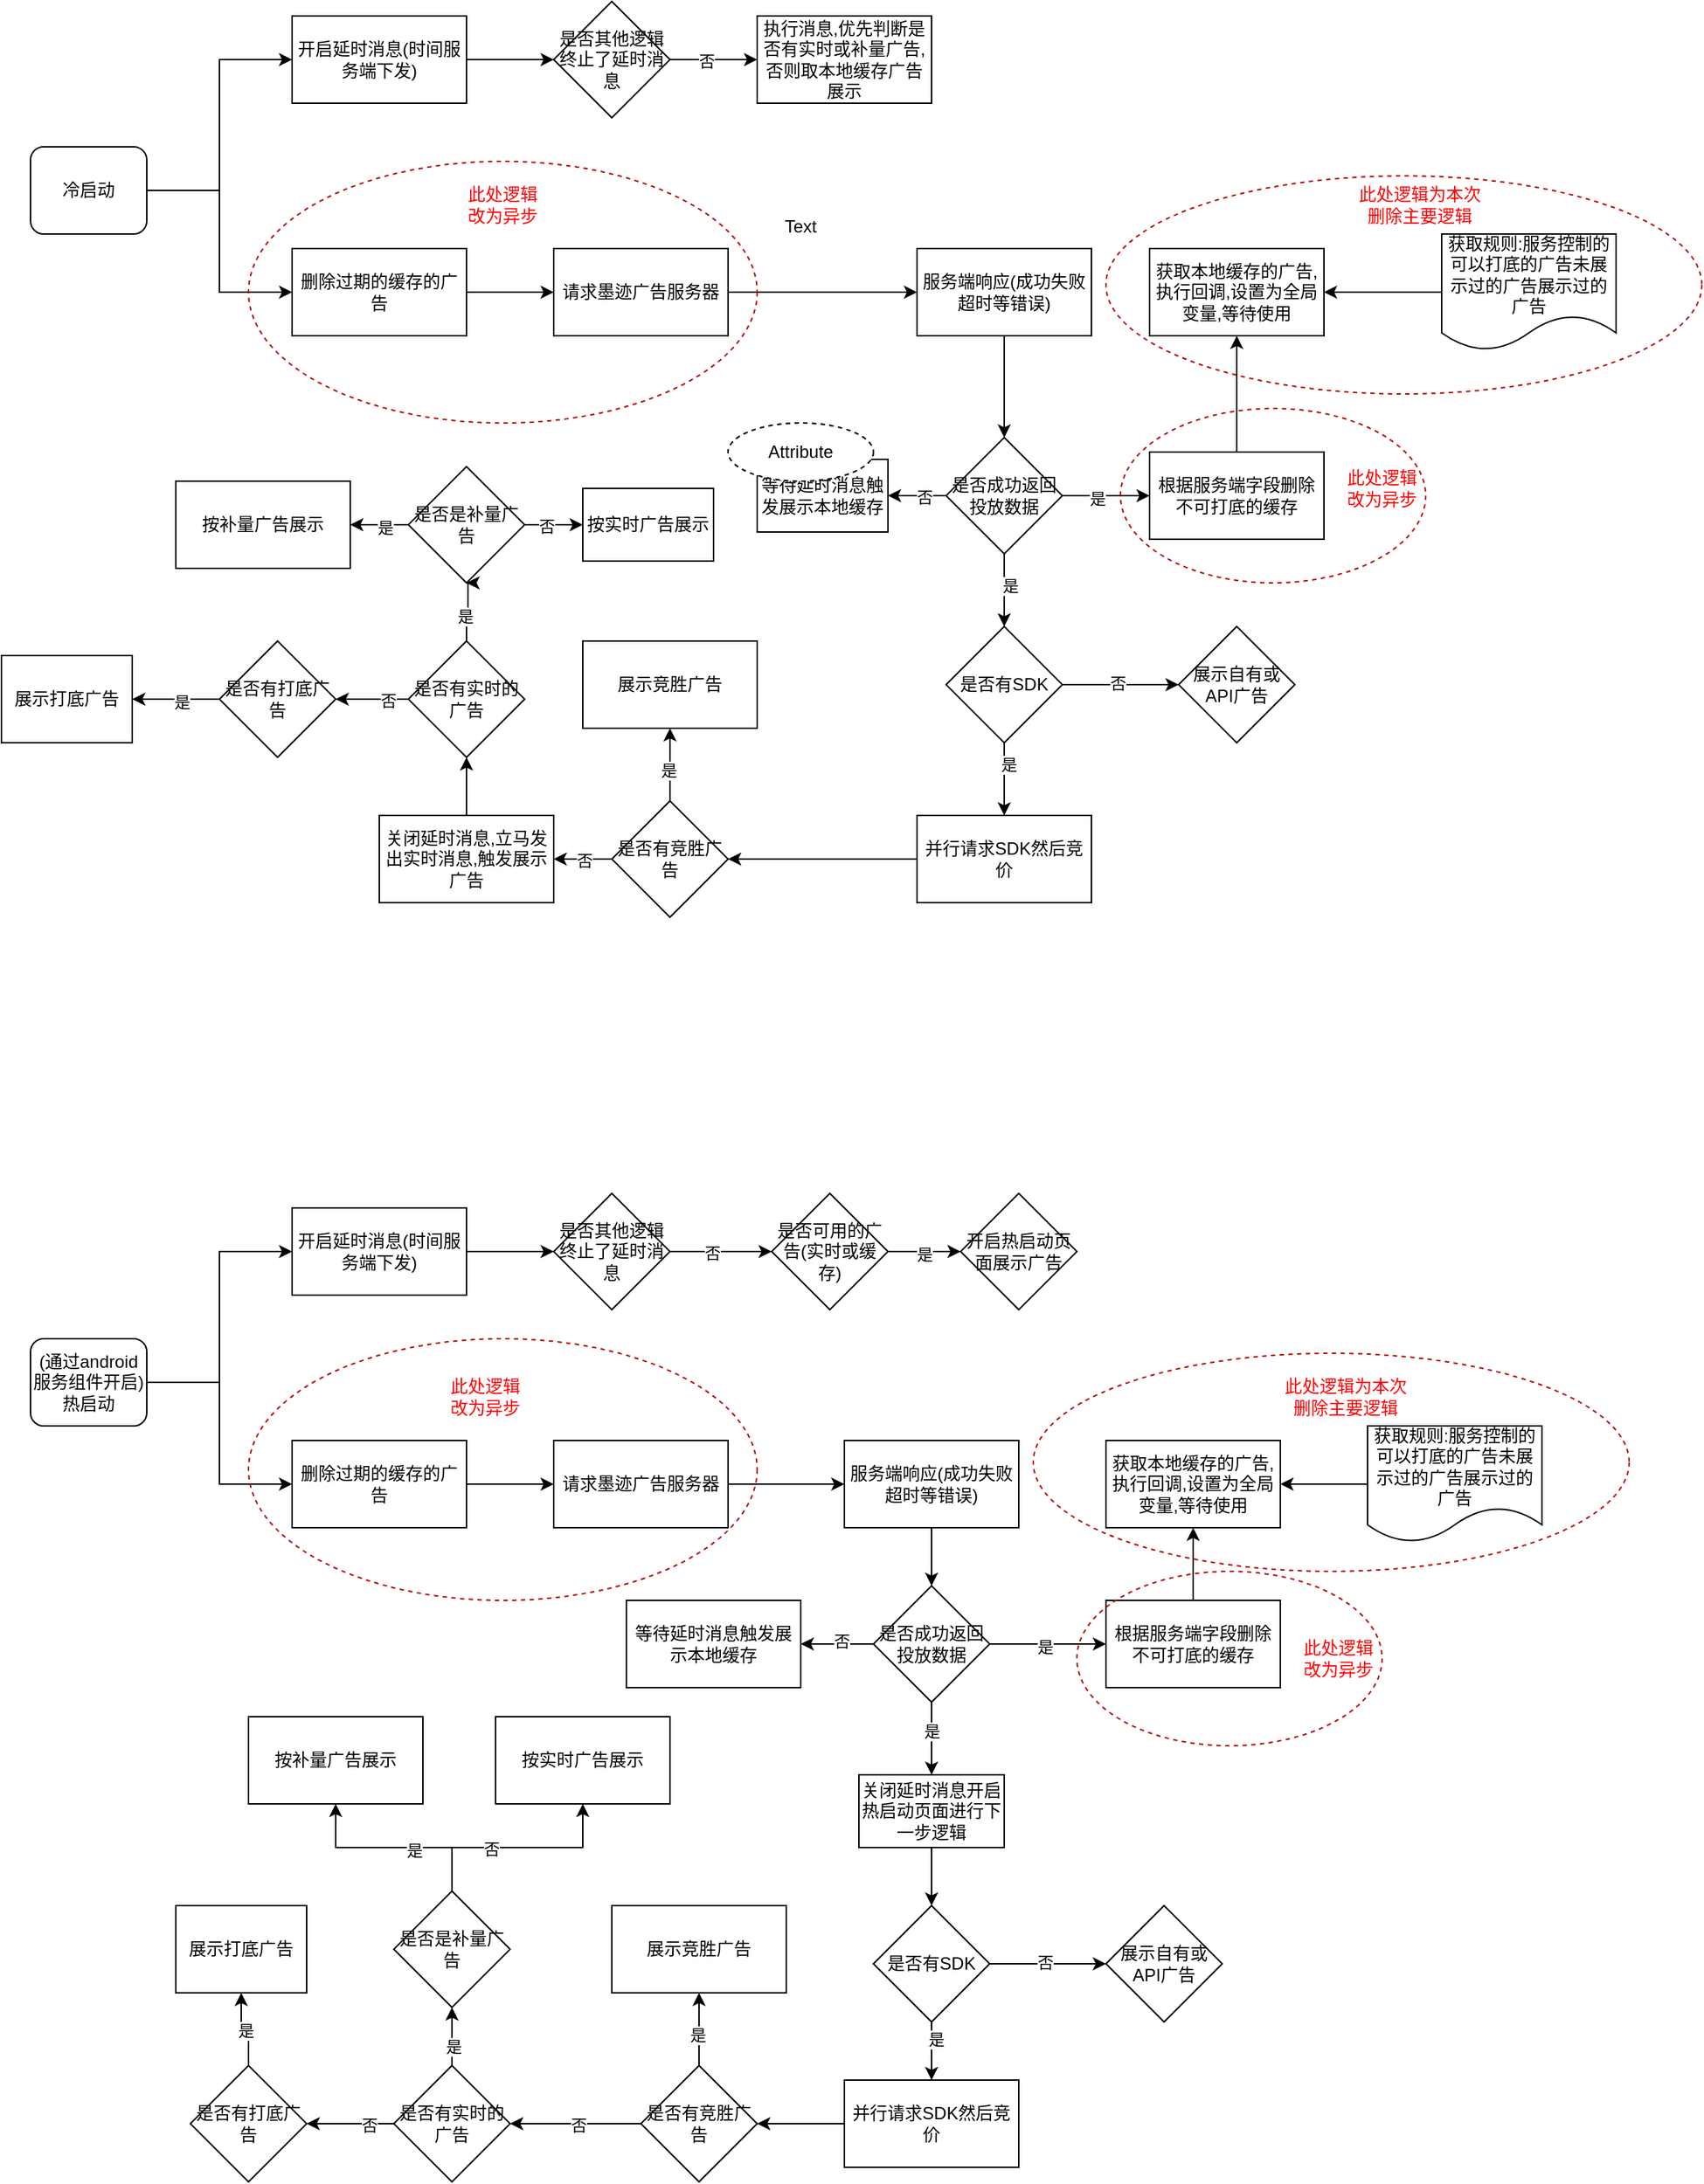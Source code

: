 <mxfile version="21.7.5" type="github">
  <diagram name="第 1 页" id="FTbz0e3pOwdENS1Vb9-P">
    <mxGraphModel dx="1331" dy="771" grid="1" gridSize="10" guides="1" tooltips="1" connect="1" arrows="1" fold="1" page="1" pageScale="1" pageWidth="827" pageHeight="1169" math="0" shadow="0">
      <root>
        <mxCell id="0" />
        <mxCell id="1" parent="0" />
        <mxCell id="DTeoqs4xQ5DBu7QQbc9a-3" style="edgeStyle=orthogonalEdgeStyle;rounded=0;orthogonalLoop=1;jettySize=auto;html=1;entryX=0;entryY=0.5;entryDx=0;entryDy=0;" edge="1" parent="1" source="DTeoqs4xQ5DBu7QQbc9a-1" target="DTeoqs4xQ5DBu7QQbc9a-2">
          <mxGeometry relative="1" as="geometry" />
        </mxCell>
        <mxCell id="DTeoqs4xQ5DBu7QQbc9a-8" style="edgeStyle=orthogonalEdgeStyle;rounded=0;orthogonalLoop=1;jettySize=auto;html=1;entryX=0;entryY=0.5;entryDx=0;entryDy=0;" edge="1" parent="1" source="DTeoqs4xQ5DBu7QQbc9a-1" target="DTeoqs4xQ5DBu7QQbc9a-6">
          <mxGeometry relative="1" as="geometry" />
        </mxCell>
        <mxCell id="DTeoqs4xQ5DBu7QQbc9a-1" value="冷启动" style="rounded=1;whiteSpace=wrap;html=1;" vertex="1" parent="1">
          <mxGeometry x="70" y="260" width="80" height="60" as="geometry" />
        </mxCell>
        <mxCell id="DTeoqs4xQ5DBu7QQbc9a-12" value="" style="edgeStyle=orthogonalEdgeStyle;rounded=0;orthogonalLoop=1;jettySize=auto;html=1;" edge="1" parent="1" source="DTeoqs4xQ5DBu7QQbc9a-2" target="DTeoqs4xQ5DBu7QQbc9a-11">
          <mxGeometry relative="1" as="geometry" />
        </mxCell>
        <mxCell id="DTeoqs4xQ5DBu7QQbc9a-2" value="删除过期的缓存的广告" style="rounded=0;whiteSpace=wrap;html=1;" vertex="1" parent="1">
          <mxGeometry x="250" y="330" width="120" height="60" as="geometry" />
        </mxCell>
        <mxCell id="DTeoqs4xQ5DBu7QQbc9a-71" value="" style="edgeStyle=orthogonalEdgeStyle;rounded=0;orthogonalLoop=1;jettySize=auto;html=1;" edge="1" parent="1" source="DTeoqs4xQ5DBu7QQbc9a-6" target="DTeoqs4xQ5DBu7QQbc9a-70">
          <mxGeometry relative="1" as="geometry" />
        </mxCell>
        <mxCell id="DTeoqs4xQ5DBu7QQbc9a-6" value="开启延时消息(时间服务端下发)" style="rounded=0;whiteSpace=wrap;html=1;" vertex="1" parent="1">
          <mxGeometry x="250" y="170" width="120" height="60" as="geometry" />
        </mxCell>
        <mxCell id="DTeoqs4xQ5DBu7QQbc9a-14" value="" style="edgeStyle=orthogonalEdgeStyle;rounded=0;orthogonalLoop=1;jettySize=auto;html=1;" edge="1" parent="1" source="DTeoqs4xQ5DBu7QQbc9a-11" target="DTeoqs4xQ5DBu7QQbc9a-13">
          <mxGeometry relative="1" as="geometry" />
        </mxCell>
        <mxCell id="DTeoqs4xQ5DBu7QQbc9a-11" value="请求墨迹广告服务器" style="whiteSpace=wrap;html=1;rounded=0;" vertex="1" parent="1">
          <mxGeometry x="430" y="330" width="120" height="60" as="geometry" />
        </mxCell>
        <mxCell id="DTeoqs4xQ5DBu7QQbc9a-26" value="" style="edgeStyle=orthogonalEdgeStyle;rounded=0;orthogonalLoop=1;jettySize=auto;html=1;" edge="1" parent="1" source="DTeoqs4xQ5DBu7QQbc9a-13" target="DTeoqs4xQ5DBu7QQbc9a-25">
          <mxGeometry relative="1" as="geometry" />
        </mxCell>
        <mxCell id="DTeoqs4xQ5DBu7QQbc9a-13" value="服务端响应(成功失败超时等错误)" style="whiteSpace=wrap;html=1;rounded=0;" vertex="1" parent="1">
          <mxGeometry x="680" y="330" width="120" height="60" as="geometry" />
        </mxCell>
        <mxCell id="DTeoqs4xQ5DBu7QQbc9a-17" value="获取本地缓存的广告,执行回调,设置为全局变量,等待使用" style="whiteSpace=wrap;html=1;rounded=0;" vertex="1" parent="1">
          <mxGeometry x="840" y="330" width="120" height="60" as="geometry" />
        </mxCell>
        <mxCell id="DTeoqs4xQ5DBu7QQbc9a-20" style="edgeStyle=orthogonalEdgeStyle;rounded=0;orthogonalLoop=1;jettySize=auto;html=1;entryX=1;entryY=0.5;entryDx=0;entryDy=0;" edge="1" parent="1" source="DTeoqs4xQ5DBu7QQbc9a-19" target="DTeoqs4xQ5DBu7QQbc9a-17">
          <mxGeometry relative="1" as="geometry" />
        </mxCell>
        <mxCell id="DTeoqs4xQ5DBu7QQbc9a-19" value="获取规则:服务控制的可以打底的广告未展示过的广告展示过的广告" style="shape=document;whiteSpace=wrap;html=1;boundedLbl=1;" vertex="1" parent="1">
          <mxGeometry x="1041" y="320" width="120" height="80" as="geometry" />
        </mxCell>
        <mxCell id="DTeoqs4xQ5DBu7QQbc9a-34" style="edgeStyle=orthogonalEdgeStyle;rounded=0;orthogonalLoop=1;jettySize=auto;html=1;entryX=0.5;entryY=0;entryDx=0;entryDy=0;" edge="1" parent="1" source="DTeoqs4xQ5DBu7QQbc9a-25" target="DTeoqs4xQ5DBu7QQbc9a-33">
          <mxGeometry relative="1" as="geometry" />
        </mxCell>
        <mxCell id="DTeoqs4xQ5DBu7QQbc9a-35" value="是" style="edgeLabel;html=1;align=center;verticalAlign=middle;resizable=0;points=[];" vertex="1" connectable="0" parent="DTeoqs4xQ5DBu7QQbc9a-34">
          <mxGeometry x="-0.12" y="4" relative="1" as="geometry">
            <mxPoint as="offset" />
          </mxGeometry>
        </mxCell>
        <mxCell id="DTeoqs4xQ5DBu7QQbc9a-158" value="" style="edgeStyle=orthogonalEdgeStyle;rounded=0;orthogonalLoop=1;jettySize=auto;html=1;" edge="1" parent="1" source="DTeoqs4xQ5DBu7QQbc9a-25" target="DTeoqs4xQ5DBu7QQbc9a-27">
          <mxGeometry relative="1" as="geometry" />
        </mxCell>
        <mxCell id="DTeoqs4xQ5DBu7QQbc9a-159" value="否" style="edgeLabel;html=1;align=center;verticalAlign=middle;resizable=0;points=[];" vertex="1" connectable="0" parent="DTeoqs4xQ5DBu7QQbc9a-158">
          <mxGeometry x="-0.256" y="1" relative="1" as="geometry">
            <mxPoint as="offset" />
          </mxGeometry>
        </mxCell>
        <mxCell id="DTeoqs4xQ5DBu7QQbc9a-161" value="" style="edgeStyle=orthogonalEdgeStyle;rounded=0;orthogonalLoop=1;jettySize=auto;html=1;" edge="1" parent="1" source="DTeoqs4xQ5DBu7QQbc9a-25" target="DTeoqs4xQ5DBu7QQbc9a-160">
          <mxGeometry relative="1" as="geometry" />
        </mxCell>
        <mxCell id="DTeoqs4xQ5DBu7QQbc9a-162" value="是" style="edgeLabel;html=1;align=center;verticalAlign=middle;resizable=0;points=[];" vertex="1" connectable="0" parent="DTeoqs4xQ5DBu7QQbc9a-161">
          <mxGeometry x="-0.2" y="-2" relative="1" as="geometry">
            <mxPoint as="offset" />
          </mxGeometry>
        </mxCell>
        <mxCell id="DTeoqs4xQ5DBu7QQbc9a-25" value="是否成功返回投放数据" style="rhombus;whiteSpace=wrap;html=1;rounded=0;" vertex="1" parent="1">
          <mxGeometry x="700" y="460" width="80" height="80" as="geometry" />
        </mxCell>
        <mxCell id="DTeoqs4xQ5DBu7QQbc9a-27" value="等待延时消息触发展示本地缓存" style="whiteSpace=wrap;html=1;rounded=0;" vertex="1" parent="1">
          <mxGeometry x="570" y="475" width="90" height="50" as="geometry" />
        </mxCell>
        <mxCell id="DTeoqs4xQ5DBu7QQbc9a-37" value="" style="edgeStyle=orthogonalEdgeStyle;rounded=0;orthogonalLoop=1;jettySize=auto;html=1;" edge="1" parent="1" source="DTeoqs4xQ5DBu7QQbc9a-33" target="DTeoqs4xQ5DBu7QQbc9a-36">
          <mxGeometry relative="1" as="geometry" />
        </mxCell>
        <mxCell id="DTeoqs4xQ5DBu7QQbc9a-38" value="否" style="edgeLabel;html=1;align=center;verticalAlign=middle;resizable=0;points=[];" vertex="1" connectable="0" parent="DTeoqs4xQ5DBu7QQbc9a-37">
          <mxGeometry x="-0.05" y="1" relative="1" as="geometry">
            <mxPoint as="offset" />
          </mxGeometry>
        </mxCell>
        <mxCell id="DTeoqs4xQ5DBu7QQbc9a-40" value="" style="edgeStyle=orthogonalEdgeStyle;rounded=0;orthogonalLoop=1;jettySize=auto;html=1;" edge="1" parent="1" source="DTeoqs4xQ5DBu7QQbc9a-33" target="DTeoqs4xQ5DBu7QQbc9a-39">
          <mxGeometry relative="1" as="geometry" />
        </mxCell>
        <mxCell id="DTeoqs4xQ5DBu7QQbc9a-41" value="是" style="edgeLabel;html=1;align=center;verticalAlign=middle;resizable=0;points=[];" vertex="1" connectable="0" parent="DTeoqs4xQ5DBu7QQbc9a-40">
          <mxGeometry x="-0.4" y="3" relative="1" as="geometry">
            <mxPoint as="offset" />
          </mxGeometry>
        </mxCell>
        <mxCell id="DTeoqs4xQ5DBu7QQbc9a-33" value="是否有SDK" style="rhombus;whiteSpace=wrap;html=1;" vertex="1" parent="1">
          <mxGeometry x="700" y="590" width="80" height="80" as="geometry" />
        </mxCell>
        <mxCell id="DTeoqs4xQ5DBu7QQbc9a-36" value="展示自有或API广告" style="rhombus;whiteSpace=wrap;html=1;" vertex="1" parent="1">
          <mxGeometry x="860" y="590" width="80" height="80" as="geometry" />
        </mxCell>
        <mxCell id="DTeoqs4xQ5DBu7QQbc9a-43" value="" style="edgeStyle=orthogonalEdgeStyle;rounded=0;orthogonalLoop=1;jettySize=auto;html=1;" edge="1" parent="1" source="DTeoqs4xQ5DBu7QQbc9a-39" target="DTeoqs4xQ5DBu7QQbc9a-42">
          <mxGeometry relative="1" as="geometry" />
        </mxCell>
        <mxCell id="DTeoqs4xQ5DBu7QQbc9a-39" value="并行请求SDK然后竞价" style="whiteSpace=wrap;html=1;" vertex="1" parent="1">
          <mxGeometry x="680" y="720" width="120" height="60" as="geometry" />
        </mxCell>
        <mxCell id="DTeoqs4xQ5DBu7QQbc9a-45" value="" style="edgeStyle=orthogonalEdgeStyle;rounded=0;orthogonalLoop=1;jettySize=auto;html=1;" edge="1" parent="1" source="DTeoqs4xQ5DBu7QQbc9a-42" target="DTeoqs4xQ5DBu7QQbc9a-44">
          <mxGeometry relative="1" as="geometry" />
        </mxCell>
        <mxCell id="DTeoqs4xQ5DBu7QQbc9a-46" value="是" style="edgeLabel;html=1;align=center;verticalAlign=middle;resizable=0;points=[];" vertex="1" connectable="0" parent="DTeoqs4xQ5DBu7QQbc9a-45">
          <mxGeometry x="-0.16" y="1" relative="1" as="geometry">
            <mxPoint as="offset" />
          </mxGeometry>
        </mxCell>
        <mxCell id="DTeoqs4xQ5DBu7QQbc9a-48" value="" style="edgeStyle=orthogonalEdgeStyle;rounded=0;orthogonalLoop=1;jettySize=auto;html=1;entryX=1;entryY=0.5;entryDx=0;entryDy=0;" edge="1" parent="1" source="DTeoqs4xQ5DBu7QQbc9a-42" target="DTeoqs4xQ5DBu7QQbc9a-50">
          <mxGeometry relative="1" as="geometry">
            <mxPoint x="430" y="750" as="targetPoint" />
          </mxGeometry>
        </mxCell>
        <mxCell id="DTeoqs4xQ5DBu7QQbc9a-49" value="否" style="edgeLabel;html=1;align=center;verticalAlign=middle;resizable=0;points=[];" vertex="1" connectable="0" parent="DTeoqs4xQ5DBu7QQbc9a-48">
          <mxGeometry x="-0.05" y="1" relative="1" as="geometry">
            <mxPoint as="offset" />
          </mxGeometry>
        </mxCell>
        <mxCell id="DTeoqs4xQ5DBu7QQbc9a-42" value="是否有竞胜广告" style="rhombus;whiteSpace=wrap;html=1;" vertex="1" parent="1">
          <mxGeometry x="470" y="710" width="80" height="80" as="geometry" />
        </mxCell>
        <mxCell id="DTeoqs4xQ5DBu7QQbc9a-44" value="展示竞胜广告" style="whiteSpace=wrap;html=1;" vertex="1" parent="1">
          <mxGeometry x="450" y="600" width="120" height="60" as="geometry" />
        </mxCell>
        <mxCell id="DTeoqs4xQ5DBu7QQbc9a-52" value="" style="edgeStyle=orthogonalEdgeStyle;rounded=0;orthogonalLoop=1;jettySize=auto;html=1;" edge="1" parent="1" source="DTeoqs4xQ5DBu7QQbc9a-50" target="DTeoqs4xQ5DBu7QQbc9a-51">
          <mxGeometry relative="1" as="geometry" />
        </mxCell>
        <mxCell id="DTeoqs4xQ5DBu7QQbc9a-50" value="关闭延时消息,立马发出实时消息,触发展示广告" style="rounded=0;whiteSpace=wrap;html=1;" vertex="1" parent="1">
          <mxGeometry x="310" y="720" width="120" height="60" as="geometry" />
        </mxCell>
        <mxCell id="DTeoqs4xQ5DBu7QQbc9a-54" value="" style="edgeStyle=orthogonalEdgeStyle;rounded=0;orthogonalLoop=1;jettySize=auto;html=1;entryX=0.5;entryY=1;entryDx=0;entryDy=0;" edge="1" parent="1" source="DTeoqs4xQ5DBu7QQbc9a-51" target="DTeoqs4xQ5DBu7QQbc9a-56">
          <mxGeometry relative="1" as="geometry">
            <mxPoint x="370" y="560" as="targetPoint" />
            <Array as="points">
              <mxPoint x="370" y="580" />
              <mxPoint x="371" y="580" />
            </Array>
          </mxGeometry>
        </mxCell>
        <mxCell id="DTeoqs4xQ5DBu7QQbc9a-55" value="是" style="edgeLabel;html=1;align=center;verticalAlign=middle;resizable=0;points=[];" vertex="1" connectable="0" parent="DTeoqs4xQ5DBu7QQbc9a-54">
          <mxGeometry x="-0.2" y="1" relative="1" as="geometry">
            <mxPoint as="offset" />
          </mxGeometry>
        </mxCell>
        <mxCell id="DTeoqs4xQ5DBu7QQbc9a-64" value="" style="edgeStyle=orthogonalEdgeStyle;rounded=0;orthogonalLoop=1;jettySize=auto;html=1;" edge="1" parent="1" source="DTeoqs4xQ5DBu7QQbc9a-51" target="DTeoqs4xQ5DBu7QQbc9a-63">
          <mxGeometry relative="1" as="geometry" />
        </mxCell>
        <mxCell id="DTeoqs4xQ5DBu7QQbc9a-65" value="否" style="edgeLabel;html=1;align=center;verticalAlign=middle;resizable=0;points=[];" vertex="1" connectable="0" parent="DTeoqs4xQ5DBu7QQbc9a-64">
          <mxGeometry x="-0.44" y="1" relative="1" as="geometry">
            <mxPoint as="offset" />
          </mxGeometry>
        </mxCell>
        <mxCell id="DTeoqs4xQ5DBu7QQbc9a-51" value="是否有实时的广告" style="rhombus;whiteSpace=wrap;html=1;rounded=0;" vertex="1" parent="1">
          <mxGeometry x="330" y="600" width="80" height="80" as="geometry" />
        </mxCell>
        <mxCell id="DTeoqs4xQ5DBu7QQbc9a-58" value="" style="edgeStyle=orthogonalEdgeStyle;rounded=0;orthogonalLoop=1;jettySize=auto;html=1;" edge="1" parent="1" source="DTeoqs4xQ5DBu7QQbc9a-56" target="DTeoqs4xQ5DBu7QQbc9a-57">
          <mxGeometry relative="1" as="geometry" />
        </mxCell>
        <mxCell id="DTeoqs4xQ5DBu7QQbc9a-59" value="是" style="edgeLabel;html=1;align=center;verticalAlign=middle;resizable=0;points=[];" vertex="1" connectable="0" parent="DTeoqs4xQ5DBu7QQbc9a-58">
          <mxGeometry x="-0.2" y="2" relative="1" as="geometry">
            <mxPoint as="offset" />
          </mxGeometry>
        </mxCell>
        <mxCell id="DTeoqs4xQ5DBu7QQbc9a-61" value="" style="edgeStyle=orthogonalEdgeStyle;rounded=0;orthogonalLoop=1;jettySize=auto;html=1;" edge="1" parent="1" source="DTeoqs4xQ5DBu7QQbc9a-56" target="DTeoqs4xQ5DBu7QQbc9a-60">
          <mxGeometry relative="1" as="geometry" />
        </mxCell>
        <mxCell id="DTeoqs4xQ5DBu7QQbc9a-62" value="否" style="edgeLabel;html=1;align=center;verticalAlign=middle;resizable=0;points=[];" vertex="1" connectable="0" parent="DTeoqs4xQ5DBu7QQbc9a-61">
          <mxGeometry x="-0.25" y="-1" relative="1" as="geometry">
            <mxPoint as="offset" />
          </mxGeometry>
        </mxCell>
        <mxCell id="DTeoqs4xQ5DBu7QQbc9a-56" value="是否是补量广告" style="rhombus;whiteSpace=wrap;html=1;" vertex="1" parent="1">
          <mxGeometry x="330" y="480" width="80" height="80" as="geometry" />
        </mxCell>
        <mxCell id="DTeoqs4xQ5DBu7QQbc9a-57" value="按补量广告展示" style="whiteSpace=wrap;html=1;" vertex="1" parent="1">
          <mxGeometry x="170" y="490" width="120" height="60" as="geometry" />
        </mxCell>
        <mxCell id="DTeoqs4xQ5DBu7QQbc9a-60" value="按实时广告展示" style="whiteSpace=wrap;html=1;" vertex="1" parent="1">
          <mxGeometry x="450" y="495" width="90" height="50" as="geometry" />
        </mxCell>
        <mxCell id="DTeoqs4xQ5DBu7QQbc9a-67" value="" style="edgeStyle=orthogonalEdgeStyle;rounded=0;orthogonalLoop=1;jettySize=auto;html=1;" edge="1" parent="1" source="DTeoqs4xQ5DBu7QQbc9a-63" target="DTeoqs4xQ5DBu7QQbc9a-66">
          <mxGeometry relative="1" as="geometry" />
        </mxCell>
        <mxCell id="DTeoqs4xQ5DBu7QQbc9a-69" value="是" style="edgeLabel;html=1;align=center;verticalAlign=middle;resizable=0;points=[];" vertex="1" connectable="0" parent="DTeoqs4xQ5DBu7QQbc9a-67">
          <mxGeometry x="-0.133" y="2" relative="1" as="geometry">
            <mxPoint as="offset" />
          </mxGeometry>
        </mxCell>
        <mxCell id="DTeoqs4xQ5DBu7QQbc9a-63" value="是否有打底广告" style="rhombus;whiteSpace=wrap;html=1;rounded=0;" vertex="1" parent="1">
          <mxGeometry x="200" y="600" width="80" height="80" as="geometry" />
        </mxCell>
        <mxCell id="DTeoqs4xQ5DBu7QQbc9a-66" value="展示打底广告" style="whiteSpace=wrap;html=1;rounded=0;" vertex="1" parent="1">
          <mxGeometry x="50" y="610" width="90" height="60" as="geometry" />
        </mxCell>
        <mxCell id="DTeoqs4xQ5DBu7QQbc9a-73" value="" style="edgeStyle=orthogonalEdgeStyle;rounded=0;orthogonalLoop=1;jettySize=auto;html=1;" edge="1" parent="1" source="DTeoqs4xQ5DBu7QQbc9a-70" target="DTeoqs4xQ5DBu7QQbc9a-72">
          <mxGeometry relative="1" as="geometry" />
        </mxCell>
        <mxCell id="DTeoqs4xQ5DBu7QQbc9a-74" value="否" style="edgeLabel;html=1;align=center;verticalAlign=middle;resizable=0;points=[];" vertex="1" connectable="0" parent="DTeoqs4xQ5DBu7QQbc9a-73">
          <mxGeometry x="-0.167" y="-1" relative="1" as="geometry">
            <mxPoint as="offset" />
          </mxGeometry>
        </mxCell>
        <mxCell id="DTeoqs4xQ5DBu7QQbc9a-70" value="是否其他逻辑终止了延时消息" style="rhombus;whiteSpace=wrap;html=1;rounded=0;" vertex="1" parent="1">
          <mxGeometry x="430" y="160" width="80" height="80" as="geometry" />
        </mxCell>
        <mxCell id="DTeoqs4xQ5DBu7QQbc9a-72" value="执行消息,优先判断是否有实时或补量广告,否则取本地缓存广告展示" style="whiteSpace=wrap;html=1;rounded=0;" vertex="1" parent="1">
          <mxGeometry x="570" y="170" width="120" height="60" as="geometry" />
        </mxCell>
        <mxCell id="DTeoqs4xQ5DBu7QQbc9a-79" value="" style="ellipse;whiteSpace=wrap;html=1;align=center;dashed=1;fillColor=none;strokeColor=#B20000;fontColor=#ffffff;" vertex="1" parent="1">
          <mxGeometry x="810" y="280" width="410" height="150" as="geometry" />
        </mxCell>
        <mxCell id="DTeoqs4xQ5DBu7QQbc9a-80" value="此处逻辑为本次删除主要逻辑" style="text;html=1;align=center;verticalAlign=middle;whiteSpace=wrap;rounded=0;fontColor=#FF0000;" vertex="1" parent="1">
          <mxGeometry x="981" y="290" width="90" height="20" as="geometry" />
        </mxCell>
        <mxCell id="DTeoqs4xQ5DBu7QQbc9a-84" style="edgeStyle=orthogonalEdgeStyle;rounded=0;orthogonalLoop=1;jettySize=auto;html=1;entryX=0;entryY=0.5;entryDx=0;entryDy=0;" edge="1" parent="1" source="DTeoqs4xQ5DBu7QQbc9a-86" target="DTeoqs4xQ5DBu7QQbc9a-88">
          <mxGeometry relative="1" as="geometry" />
        </mxCell>
        <mxCell id="DTeoqs4xQ5DBu7QQbc9a-85" style="edgeStyle=orthogonalEdgeStyle;rounded=0;orthogonalLoop=1;jettySize=auto;html=1;entryX=0;entryY=0.5;entryDx=0;entryDy=0;" edge="1" parent="1" source="DTeoqs4xQ5DBu7QQbc9a-86" target="DTeoqs4xQ5DBu7QQbc9a-90">
          <mxGeometry relative="1" as="geometry" />
        </mxCell>
        <mxCell id="DTeoqs4xQ5DBu7QQbc9a-86" value="(通过android服务组件开启)热启动" style="rounded=1;whiteSpace=wrap;html=1;" vertex="1" parent="1">
          <mxGeometry x="70" y="1080" width="80" height="60" as="geometry" />
        </mxCell>
        <mxCell id="DTeoqs4xQ5DBu7QQbc9a-87" value="" style="edgeStyle=orthogonalEdgeStyle;rounded=0;orthogonalLoop=1;jettySize=auto;html=1;" edge="1" parent="1" source="DTeoqs4xQ5DBu7QQbc9a-88" target="DTeoqs4xQ5DBu7QQbc9a-92">
          <mxGeometry relative="1" as="geometry" />
        </mxCell>
        <mxCell id="DTeoqs4xQ5DBu7QQbc9a-88" value="删除过期的缓存的广告" style="rounded=0;whiteSpace=wrap;html=1;" vertex="1" parent="1">
          <mxGeometry x="250" y="1150" width="120" height="60" as="geometry" />
        </mxCell>
        <mxCell id="DTeoqs4xQ5DBu7QQbc9a-89" value="" style="edgeStyle=orthogonalEdgeStyle;rounded=0;orthogonalLoop=1;jettySize=auto;html=1;" edge="1" parent="1" source="DTeoqs4xQ5DBu7QQbc9a-90" target="DTeoqs4xQ5DBu7QQbc9a-139">
          <mxGeometry relative="1" as="geometry" />
        </mxCell>
        <mxCell id="DTeoqs4xQ5DBu7QQbc9a-90" value="开启延时消息(时间服务端下发)" style="rounded=0;whiteSpace=wrap;html=1;" vertex="1" parent="1">
          <mxGeometry x="250" y="990" width="120" height="60" as="geometry" />
        </mxCell>
        <mxCell id="DTeoqs4xQ5DBu7QQbc9a-91" value="" style="edgeStyle=orthogonalEdgeStyle;rounded=0;orthogonalLoop=1;jettySize=auto;html=1;" edge="1" parent="1" source="DTeoqs4xQ5DBu7QQbc9a-92" target="DTeoqs4xQ5DBu7QQbc9a-95">
          <mxGeometry relative="1" as="geometry" />
        </mxCell>
        <mxCell id="DTeoqs4xQ5DBu7QQbc9a-92" value="请求墨迹广告服务器" style="whiteSpace=wrap;html=1;rounded=0;" vertex="1" parent="1">
          <mxGeometry x="430" y="1150" width="120" height="60" as="geometry" />
        </mxCell>
        <mxCell id="DTeoqs4xQ5DBu7QQbc9a-94" value="" style="edgeStyle=orthogonalEdgeStyle;rounded=0;orthogonalLoop=1;jettySize=auto;html=1;" edge="1" parent="1" source="DTeoqs4xQ5DBu7QQbc9a-95" target="DTeoqs4xQ5DBu7QQbc9a-103">
          <mxGeometry relative="1" as="geometry" />
        </mxCell>
        <mxCell id="DTeoqs4xQ5DBu7QQbc9a-95" value="服务端响应(成功失败超时等错误)" style="whiteSpace=wrap;html=1;rounded=0;" vertex="1" parent="1">
          <mxGeometry x="630" y="1150" width="120" height="60" as="geometry" />
        </mxCell>
        <mxCell id="DTeoqs4xQ5DBu7QQbc9a-96" value="获取本地缓存的广告,执行回调,设置为全局变量,等待使用" style="whiteSpace=wrap;html=1;rounded=0;" vertex="1" parent="1">
          <mxGeometry x="810" y="1150" width="120" height="60" as="geometry" />
        </mxCell>
        <mxCell id="DTeoqs4xQ5DBu7QQbc9a-97" style="edgeStyle=orthogonalEdgeStyle;rounded=0;orthogonalLoop=1;jettySize=auto;html=1;entryX=1;entryY=0.5;entryDx=0;entryDy=0;" edge="1" parent="1" source="DTeoqs4xQ5DBu7QQbc9a-98" target="DTeoqs4xQ5DBu7QQbc9a-96">
          <mxGeometry relative="1" as="geometry" />
        </mxCell>
        <mxCell id="DTeoqs4xQ5DBu7QQbc9a-98" value="获取规则:服务控制的可以打底的广告未展示过的广告展示过的广告" style="shape=document;whiteSpace=wrap;html=1;boundedLbl=1;" vertex="1" parent="1">
          <mxGeometry x="990" y="1140" width="120" height="80" as="geometry" />
        </mxCell>
        <mxCell id="DTeoqs4xQ5DBu7QQbc9a-99" value="" style="edgeStyle=orthogonalEdgeStyle;rounded=0;orthogonalLoop=1;jettySize=auto;html=1;" edge="1" parent="1" source="DTeoqs4xQ5DBu7QQbc9a-103" target="DTeoqs4xQ5DBu7QQbc9a-104">
          <mxGeometry relative="1" as="geometry" />
        </mxCell>
        <mxCell id="DTeoqs4xQ5DBu7QQbc9a-100" value="否" style="edgeLabel;html=1;align=center;verticalAlign=middle;resizable=0;points=[];" vertex="1" connectable="0" parent="DTeoqs4xQ5DBu7QQbc9a-99">
          <mxGeometry x="-0.1" y="-2" relative="1" as="geometry">
            <mxPoint as="offset" />
          </mxGeometry>
        </mxCell>
        <mxCell id="DTeoqs4xQ5DBu7QQbc9a-148" value="" style="edgeStyle=orthogonalEdgeStyle;rounded=0;orthogonalLoop=1;jettySize=auto;html=1;entryX=0.5;entryY=0;entryDx=0;entryDy=0;" edge="1" parent="1" source="DTeoqs4xQ5DBu7QQbc9a-103" target="DTeoqs4xQ5DBu7QQbc9a-152">
          <mxGeometry relative="1" as="geometry">
            <mxPoint x="690" y="1360" as="targetPoint" />
          </mxGeometry>
        </mxCell>
        <mxCell id="DTeoqs4xQ5DBu7QQbc9a-149" value="是" style="edgeLabel;html=1;align=center;verticalAlign=middle;resizable=0;points=[];" vertex="1" connectable="0" parent="DTeoqs4xQ5DBu7QQbc9a-148">
          <mxGeometry x="0.32" relative="1" as="geometry">
            <mxPoint y="-13" as="offset" />
          </mxGeometry>
        </mxCell>
        <mxCell id="DTeoqs4xQ5DBu7QQbc9a-167" value="" style="edgeStyle=orthogonalEdgeStyle;rounded=0;orthogonalLoop=1;jettySize=auto;html=1;" edge="1" parent="1" source="DTeoqs4xQ5DBu7QQbc9a-103" target="DTeoqs4xQ5DBu7QQbc9a-166">
          <mxGeometry relative="1" as="geometry" />
        </mxCell>
        <mxCell id="DTeoqs4xQ5DBu7QQbc9a-168" value="是" style="edgeLabel;html=1;align=center;verticalAlign=middle;resizable=0;points=[];" vertex="1" connectable="0" parent="DTeoqs4xQ5DBu7QQbc9a-167">
          <mxGeometry x="-0.067" y="-2" relative="1" as="geometry">
            <mxPoint as="offset" />
          </mxGeometry>
        </mxCell>
        <mxCell id="DTeoqs4xQ5DBu7QQbc9a-103" value="是否成功返回投放数据" style="rhombus;whiteSpace=wrap;html=1;rounded=0;" vertex="1" parent="1">
          <mxGeometry x="650" y="1250" width="80" height="80" as="geometry" />
        </mxCell>
        <mxCell id="DTeoqs4xQ5DBu7QQbc9a-104" value="等待延时消息触发展示本地缓存" style="whiteSpace=wrap;html=1;rounded=0;" vertex="1" parent="1">
          <mxGeometry x="480" y="1260" width="120" height="60" as="geometry" />
        </mxCell>
        <mxCell id="DTeoqs4xQ5DBu7QQbc9a-105" value="" style="edgeStyle=orthogonalEdgeStyle;rounded=0;orthogonalLoop=1;jettySize=auto;html=1;" edge="1" parent="1" source="DTeoqs4xQ5DBu7QQbc9a-109" target="DTeoqs4xQ5DBu7QQbc9a-110">
          <mxGeometry relative="1" as="geometry" />
        </mxCell>
        <mxCell id="DTeoqs4xQ5DBu7QQbc9a-106" value="否" style="edgeLabel;html=1;align=center;verticalAlign=middle;resizable=0;points=[];" vertex="1" connectable="0" parent="DTeoqs4xQ5DBu7QQbc9a-105">
          <mxGeometry x="-0.05" y="1" relative="1" as="geometry">
            <mxPoint as="offset" />
          </mxGeometry>
        </mxCell>
        <mxCell id="DTeoqs4xQ5DBu7QQbc9a-107" value="" style="edgeStyle=orthogonalEdgeStyle;rounded=0;orthogonalLoop=1;jettySize=auto;html=1;" edge="1" parent="1" source="DTeoqs4xQ5DBu7QQbc9a-109" target="DTeoqs4xQ5DBu7QQbc9a-112">
          <mxGeometry relative="1" as="geometry" />
        </mxCell>
        <mxCell id="DTeoqs4xQ5DBu7QQbc9a-108" value="是" style="edgeLabel;html=1;align=center;verticalAlign=middle;resizable=0;points=[];" vertex="1" connectable="0" parent="DTeoqs4xQ5DBu7QQbc9a-107">
          <mxGeometry x="-0.4" y="3" relative="1" as="geometry">
            <mxPoint as="offset" />
          </mxGeometry>
        </mxCell>
        <mxCell id="DTeoqs4xQ5DBu7QQbc9a-109" value="是否有SDK" style="rhombus;whiteSpace=wrap;html=1;" vertex="1" parent="1">
          <mxGeometry x="650" y="1470" width="80" height="80" as="geometry" />
        </mxCell>
        <mxCell id="DTeoqs4xQ5DBu7QQbc9a-110" value="展示自有或API广告" style="rhombus;whiteSpace=wrap;html=1;" vertex="1" parent="1">
          <mxGeometry x="810" y="1470" width="80" height="80" as="geometry" />
        </mxCell>
        <mxCell id="DTeoqs4xQ5DBu7QQbc9a-111" value="" style="edgeStyle=orthogonalEdgeStyle;rounded=0;orthogonalLoop=1;jettySize=auto;html=1;" edge="1" parent="1" source="DTeoqs4xQ5DBu7QQbc9a-112" target="DTeoqs4xQ5DBu7QQbc9a-117">
          <mxGeometry relative="1" as="geometry" />
        </mxCell>
        <mxCell id="DTeoqs4xQ5DBu7QQbc9a-112" value="并行请求SDK然后竞价" style="whiteSpace=wrap;html=1;" vertex="1" parent="1">
          <mxGeometry x="630" y="1590" width="120" height="60" as="geometry" />
        </mxCell>
        <mxCell id="DTeoqs4xQ5DBu7QQbc9a-113" value="" style="edgeStyle=orthogonalEdgeStyle;rounded=0;orthogonalLoop=1;jettySize=auto;html=1;" edge="1" parent="1" source="DTeoqs4xQ5DBu7QQbc9a-117" target="DTeoqs4xQ5DBu7QQbc9a-118">
          <mxGeometry relative="1" as="geometry" />
        </mxCell>
        <mxCell id="DTeoqs4xQ5DBu7QQbc9a-114" value="是" style="edgeLabel;html=1;align=center;verticalAlign=middle;resizable=0;points=[];" vertex="1" connectable="0" parent="DTeoqs4xQ5DBu7QQbc9a-113">
          <mxGeometry x="-0.16" y="1" relative="1" as="geometry">
            <mxPoint as="offset" />
          </mxGeometry>
        </mxCell>
        <mxCell id="DTeoqs4xQ5DBu7QQbc9a-115" value="" style="edgeStyle=orthogonalEdgeStyle;rounded=0;orthogonalLoop=1;jettySize=auto;html=1;entryX=1;entryY=0.5;entryDx=0;entryDy=0;" edge="1" parent="1" source="DTeoqs4xQ5DBu7QQbc9a-117" target="DTeoqs4xQ5DBu7QQbc9a-125">
          <mxGeometry relative="1" as="geometry">
            <mxPoint x="430" y="1620" as="targetPoint" />
          </mxGeometry>
        </mxCell>
        <mxCell id="DTeoqs4xQ5DBu7QQbc9a-116" value="否" style="edgeLabel;html=1;align=center;verticalAlign=middle;resizable=0;points=[];" vertex="1" connectable="0" parent="DTeoqs4xQ5DBu7QQbc9a-115">
          <mxGeometry x="-0.05" y="1" relative="1" as="geometry">
            <mxPoint as="offset" />
          </mxGeometry>
        </mxCell>
        <mxCell id="DTeoqs4xQ5DBu7QQbc9a-117" value="是否有竞胜广告" style="rhombus;whiteSpace=wrap;html=1;" vertex="1" parent="1">
          <mxGeometry x="490" y="1580" width="80" height="80" as="geometry" />
        </mxCell>
        <mxCell id="DTeoqs4xQ5DBu7QQbc9a-118" value="展示竞胜广告" style="whiteSpace=wrap;html=1;" vertex="1" parent="1">
          <mxGeometry x="470" y="1470" width="120" height="60" as="geometry" />
        </mxCell>
        <mxCell id="DTeoqs4xQ5DBu7QQbc9a-123" value="" style="edgeStyle=orthogonalEdgeStyle;rounded=0;orthogonalLoop=1;jettySize=auto;html=1;" edge="1" parent="1" source="DTeoqs4xQ5DBu7QQbc9a-125" target="DTeoqs4xQ5DBu7QQbc9a-135">
          <mxGeometry relative="1" as="geometry" />
        </mxCell>
        <mxCell id="DTeoqs4xQ5DBu7QQbc9a-124" value="否" style="edgeLabel;html=1;align=center;verticalAlign=middle;resizable=0;points=[];" vertex="1" connectable="0" parent="DTeoqs4xQ5DBu7QQbc9a-123">
          <mxGeometry x="-0.44" y="1" relative="1" as="geometry">
            <mxPoint as="offset" />
          </mxGeometry>
        </mxCell>
        <mxCell id="DTeoqs4xQ5DBu7QQbc9a-153" value="" style="edgeStyle=orthogonalEdgeStyle;rounded=0;orthogonalLoop=1;jettySize=auto;html=1;" edge="1" parent="1" source="DTeoqs4xQ5DBu7QQbc9a-125" target="DTeoqs4xQ5DBu7QQbc9a-130">
          <mxGeometry relative="1" as="geometry" />
        </mxCell>
        <mxCell id="DTeoqs4xQ5DBu7QQbc9a-154" value="是" style="edgeLabel;html=1;align=center;verticalAlign=middle;resizable=0;points=[];" vertex="1" connectable="0" parent="DTeoqs4xQ5DBu7QQbc9a-153">
          <mxGeometry x="-0.35" y="-1" relative="1" as="geometry">
            <mxPoint as="offset" />
          </mxGeometry>
        </mxCell>
        <mxCell id="DTeoqs4xQ5DBu7QQbc9a-125" value="是否有实时的广告" style="rhombus;whiteSpace=wrap;html=1;rounded=0;" vertex="1" parent="1">
          <mxGeometry x="320" y="1580" width="80" height="80" as="geometry" />
        </mxCell>
        <mxCell id="DTeoqs4xQ5DBu7QQbc9a-126" value="" style="edgeStyle=orthogonalEdgeStyle;rounded=0;orthogonalLoop=1;jettySize=auto;html=1;" edge="1" parent="1" source="DTeoqs4xQ5DBu7QQbc9a-130" target="DTeoqs4xQ5DBu7QQbc9a-131">
          <mxGeometry relative="1" as="geometry" />
        </mxCell>
        <mxCell id="DTeoqs4xQ5DBu7QQbc9a-127" value="是" style="edgeLabel;html=1;align=center;verticalAlign=middle;resizable=0;points=[];" vertex="1" connectable="0" parent="DTeoqs4xQ5DBu7QQbc9a-126">
          <mxGeometry x="-0.2" y="2" relative="1" as="geometry">
            <mxPoint as="offset" />
          </mxGeometry>
        </mxCell>
        <mxCell id="DTeoqs4xQ5DBu7QQbc9a-128" value="" style="edgeStyle=orthogonalEdgeStyle;rounded=0;orthogonalLoop=1;jettySize=auto;html=1;" edge="1" parent="1" source="DTeoqs4xQ5DBu7QQbc9a-130" target="DTeoqs4xQ5DBu7QQbc9a-132">
          <mxGeometry relative="1" as="geometry" />
        </mxCell>
        <mxCell id="DTeoqs4xQ5DBu7QQbc9a-129" value="否" style="edgeLabel;html=1;align=center;verticalAlign=middle;resizable=0;points=[];" vertex="1" connectable="0" parent="DTeoqs4xQ5DBu7QQbc9a-128">
          <mxGeometry x="-0.25" y="-1" relative="1" as="geometry">
            <mxPoint as="offset" />
          </mxGeometry>
        </mxCell>
        <mxCell id="DTeoqs4xQ5DBu7QQbc9a-130" value="是否是补量广告" style="rhombus;whiteSpace=wrap;html=1;" vertex="1" parent="1">
          <mxGeometry x="320" y="1460" width="80" height="80" as="geometry" />
        </mxCell>
        <mxCell id="DTeoqs4xQ5DBu7QQbc9a-131" value="按补量广告展示" style="whiteSpace=wrap;html=1;" vertex="1" parent="1">
          <mxGeometry x="220" y="1340" width="120" height="60" as="geometry" />
        </mxCell>
        <mxCell id="DTeoqs4xQ5DBu7QQbc9a-132" value="按实时广告展示" style="whiteSpace=wrap;html=1;" vertex="1" parent="1">
          <mxGeometry x="390" y="1340" width="120" height="60" as="geometry" />
        </mxCell>
        <mxCell id="DTeoqs4xQ5DBu7QQbc9a-133" value="" style="edgeStyle=orthogonalEdgeStyle;rounded=0;orthogonalLoop=1;jettySize=auto;html=1;" edge="1" parent="1" source="DTeoqs4xQ5DBu7QQbc9a-135" target="DTeoqs4xQ5DBu7QQbc9a-136">
          <mxGeometry relative="1" as="geometry" />
        </mxCell>
        <mxCell id="DTeoqs4xQ5DBu7QQbc9a-134" value="是" style="edgeLabel;html=1;align=center;verticalAlign=middle;resizable=0;points=[];" vertex="1" connectable="0" parent="DTeoqs4xQ5DBu7QQbc9a-133">
          <mxGeometry x="-0.133" y="2" relative="1" as="geometry">
            <mxPoint as="offset" />
          </mxGeometry>
        </mxCell>
        <mxCell id="DTeoqs4xQ5DBu7QQbc9a-135" value="是否有打底广告" style="rhombus;whiteSpace=wrap;html=1;rounded=0;" vertex="1" parent="1">
          <mxGeometry x="180" y="1580" width="80" height="80" as="geometry" />
        </mxCell>
        <mxCell id="DTeoqs4xQ5DBu7QQbc9a-136" value="展示打底广告" style="whiteSpace=wrap;html=1;rounded=0;" vertex="1" parent="1">
          <mxGeometry x="170" y="1470" width="90" height="60" as="geometry" />
        </mxCell>
        <mxCell id="DTeoqs4xQ5DBu7QQbc9a-137" value="" style="edgeStyle=orthogonalEdgeStyle;rounded=0;orthogonalLoop=1;jettySize=auto;html=1;" edge="1" parent="1" source="DTeoqs4xQ5DBu7QQbc9a-139" target="DTeoqs4xQ5DBu7QQbc9a-143">
          <mxGeometry relative="1" as="geometry">
            <mxPoint x="570" y="1020" as="targetPoint" />
          </mxGeometry>
        </mxCell>
        <mxCell id="DTeoqs4xQ5DBu7QQbc9a-138" value="否" style="edgeLabel;html=1;align=center;verticalAlign=middle;resizable=0;points=[];" vertex="1" connectable="0" parent="DTeoqs4xQ5DBu7QQbc9a-137">
          <mxGeometry x="-0.167" y="-1" relative="1" as="geometry">
            <mxPoint as="offset" />
          </mxGeometry>
        </mxCell>
        <mxCell id="DTeoqs4xQ5DBu7QQbc9a-139" value="是否其他逻辑终止了延时消息" style="rhombus;whiteSpace=wrap;html=1;rounded=0;" vertex="1" parent="1">
          <mxGeometry x="430" y="980" width="80" height="80" as="geometry" />
        </mxCell>
        <mxCell id="DTeoqs4xQ5DBu7QQbc9a-141" value="" style="ellipse;whiteSpace=wrap;html=1;align=center;dashed=1;fillColor=none;strokeColor=#B20000;fontColor=#ffffff;" vertex="1" parent="1">
          <mxGeometry x="760" y="1090" width="410" height="150" as="geometry" />
        </mxCell>
        <mxCell id="DTeoqs4xQ5DBu7QQbc9a-142" value="此处逻辑为本次删除主要逻辑" style="text;html=1;align=center;verticalAlign=middle;whiteSpace=wrap;rounded=0;fontColor=#FF0000;" vertex="1" parent="1">
          <mxGeometry x="930" y="1110" width="90" height="20" as="geometry" />
        </mxCell>
        <mxCell id="DTeoqs4xQ5DBu7QQbc9a-145" value="" style="edgeStyle=orthogonalEdgeStyle;rounded=0;orthogonalLoop=1;jettySize=auto;html=1;" edge="1" parent="1" source="DTeoqs4xQ5DBu7QQbc9a-143" target="DTeoqs4xQ5DBu7QQbc9a-144">
          <mxGeometry relative="1" as="geometry" />
        </mxCell>
        <mxCell id="DTeoqs4xQ5DBu7QQbc9a-146" value="是" style="edgeLabel;html=1;align=center;verticalAlign=middle;resizable=0;points=[];" vertex="1" connectable="0" parent="DTeoqs4xQ5DBu7QQbc9a-145">
          <mxGeometry y="-1" relative="1" as="geometry">
            <mxPoint y="1" as="offset" />
          </mxGeometry>
        </mxCell>
        <mxCell id="DTeoqs4xQ5DBu7QQbc9a-143" value="是否可用的广告(实时或缓存)" style="rhombus;whiteSpace=wrap;html=1;" vertex="1" parent="1">
          <mxGeometry x="580" y="980" width="80" height="80" as="geometry" />
        </mxCell>
        <mxCell id="DTeoqs4xQ5DBu7QQbc9a-144" value="开启热启动页面展示广告" style="rhombus;whiteSpace=wrap;html=1;" vertex="1" parent="1">
          <mxGeometry x="710" y="980" width="80" height="80" as="geometry" />
        </mxCell>
        <mxCell id="DTeoqs4xQ5DBu7QQbc9a-150" value="" style="edgeStyle=orthogonalEdgeStyle;rounded=0;orthogonalLoop=1;jettySize=auto;html=1;" edge="1" parent="1" source="DTeoqs4xQ5DBu7QQbc9a-152" target="DTeoqs4xQ5DBu7QQbc9a-109">
          <mxGeometry relative="1" as="geometry">
            <mxPoint x="690" y="1440" as="sourcePoint" />
          </mxGeometry>
        </mxCell>
        <mxCell id="DTeoqs4xQ5DBu7QQbc9a-152" value="关闭延时消息开启热启动页面进行下一步逻辑" style="rounded=0;whiteSpace=wrap;html=1;" vertex="1" parent="1">
          <mxGeometry x="640" y="1380" width="100" height="50" as="geometry" />
        </mxCell>
        <mxCell id="DTeoqs4xQ5DBu7QQbc9a-164" value="" style="edgeStyle=orthogonalEdgeStyle;rounded=0;orthogonalLoop=1;jettySize=auto;html=1;" edge="1" parent="1" source="DTeoqs4xQ5DBu7QQbc9a-160" target="DTeoqs4xQ5DBu7QQbc9a-17">
          <mxGeometry relative="1" as="geometry" />
        </mxCell>
        <mxCell id="DTeoqs4xQ5DBu7QQbc9a-160" value="根据服务端字段删除不可打底的缓存" style="whiteSpace=wrap;html=1;rounded=0;" vertex="1" parent="1">
          <mxGeometry x="840" y="470" width="120" height="60" as="geometry" />
        </mxCell>
        <mxCell id="DTeoqs4xQ5DBu7QQbc9a-170" value="" style="edgeStyle=orthogonalEdgeStyle;rounded=0;orthogonalLoop=1;jettySize=auto;html=1;" edge="1" parent="1" source="DTeoqs4xQ5DBu7QQbc9a-166" target="DTeoqs4xQ5DBu7QQbc9a-96">
          <mxGeometry relative="1" as="geometry" />
        </mxCell>
        <mxCell id="DTeoqs4xQ5DBu7QQbc9a-166" value="根据服务端字段删除不可打底的缓存" style="whiteSpace=wrap;html=1;rounded=0;" vertex="1" parent="1">
          <mxGeometry x="810" y="1260" width="120" height="60" as="geometry" />
        </mxCell>
        <mxCell id="DTeoqs4xQ5DBu7QQbc9a-172" value="Attribute" style="ellipse;whiteSpace=wrap;html=1;align=center;dashed=1;" vertex="1" parent="1">
          <mxGeometry x="550" y="450" width="100" height="40" as="geometry" />
        </mxCell>
        <mxCell id="DTeoqs4xQ5DBu7QQbc9a-173" value="" style="ellipse;whiteSpace=wrap;html=1;align=center;dashed=1;fillColor=none;fontColor=#ffffff;strokeColor=#B20000;" vertex="1" parent="1">
          <mxGeometry x="220" y="270" width="350" height="180" as="geometry" />
        </mxCell>
        <mxCell id="DTeoqs4xQ5DBu7QQbc9a-174" value="Text" style="text;html=1;strokeColor=none;fillColor=none;align=center;verticalAlign=middle;whiteSpace=wrap;rounded=0;" vertex="1" parent="1">
          <mxGeometry x="570" y="460" width="60" height="30" as="geometry" />
        </mxCell>
        <mxCell id="DTeoqs4xQ5DBu7QQbc9a-175" value="此处逻辑改为异步" style="text;html=1;strokeColor=none;fillColor=none;align=center;verticalAlign=middle;whiteSpace=wrap;rounded=0;fontColor=#FF0000;" vertex="1" parent="1">
          <mxGeometry x="365" y="285" width="60" height="30" as="geometry" />
        </mxCell>
        <mxCell id="DTeoqs4xQ5DBu7QQbc9a-176" value="Attribute" style="ellipse;whiteSpace=wrap;html=1;align=center;dashed=1;" vertex="1" parent="1">
          <mxGeometry x="550" y="450" width="100" height="40" as="geometry" />
        </mxCell>
        <mxCell id="DTeoqs4xQ5DBu7QQbc9a-177" value="" style="ellipse;whiteSpace=wrap;html=1;align=center;dashed=1;fillColor=none;fontColor=#ffffff;strokeColor=#B20000;" vertex="1" parent="1">
          <mxGeometry x="820" y="440" width="210" height="120" as="geometry" />
        </mxCell>
        <mxCell id="DTeoqs4xQ5DBu7QQbc9a-178" value="Text" style="text;html=1;strokeColor=none;fillColor=none;align=center;verticalAlign=middle;whiteSpace=wrap;rounded=0;" vertex="1" parent="1">
          <mxGeometry x="570" y="300" width="60" height="30" as="geometry" />
        </mxCell>
        <mxCell id="DTeoqs4xQ5DBu7QQbc9a-179" value="此处逻辑改为异步" style="text;html=1;strokeColor=none;fillColor=none;align=center;verticalAlign=middle;whiteSpace=wrap;rounded=0;fontColor=#FF0000;" vertex="1" parent="1">
          <mxGeometry x="970" y="480" width="60" height="30" as="geometry" />
        </mxCell>
        <mxCell id="DTeoqs4xQ5DBu7QQbc9a-180" value="" style="ellipse;whiteSpace=wrap;html=1;align=center;dashed=1;fillColor=none;fontColor=#ffffff;strokeColor=#B20000;" vertex="1" parent="1">
          <mxGeometry x="220" y="1080" width="350" height="180" as="geometry" />
        </mxCell>
        <mxCell id="DTeoqs4xQ5DBu7QQbc9a-182" value="此处逻辑改为异步" style="text;html=1;strokeColor=none;fillColor=none;align=center;verticalAlign=middle;whiteSpace=wrap;rounded=0;fontColor=#FF0000;" vertex="1" parent="1">
          <mxGeometry x="353" y="1105" width="60" height="30" as="geometry" />
        </mxCell>
        <mxCell id="DTeoqs4xQ5DBu7QQbc9a-183" value="" style="ellipse;whiteSpace=wrap;html=1;align=center;dashed=1;fillColor=none;fontColor=#ffffff;strokeColor=#B20000;" vertex="1" parent="1">
          <mxGeometry x="790" y="1240" width="210" height="120" as="geometry" />
        </mxCell>
        <mxCell id="DTeoqs4xQ5DBu7QQbc9a-184" value="此处逻辑改为异步" style="text;html=1;strokeColor=none;fillColor=none;align=center;verticalAlign=middle;whiteSpace=wrap;rounded=0;fontColor=#FF0000;" vertex="1" parent="1">
          <mxGeometry x="940" y="1285" width="60" height="30" as="geometry" />
        </mxCell>
      </root>
    </mxGraphModel>
  </diagram>
</mxfile>
